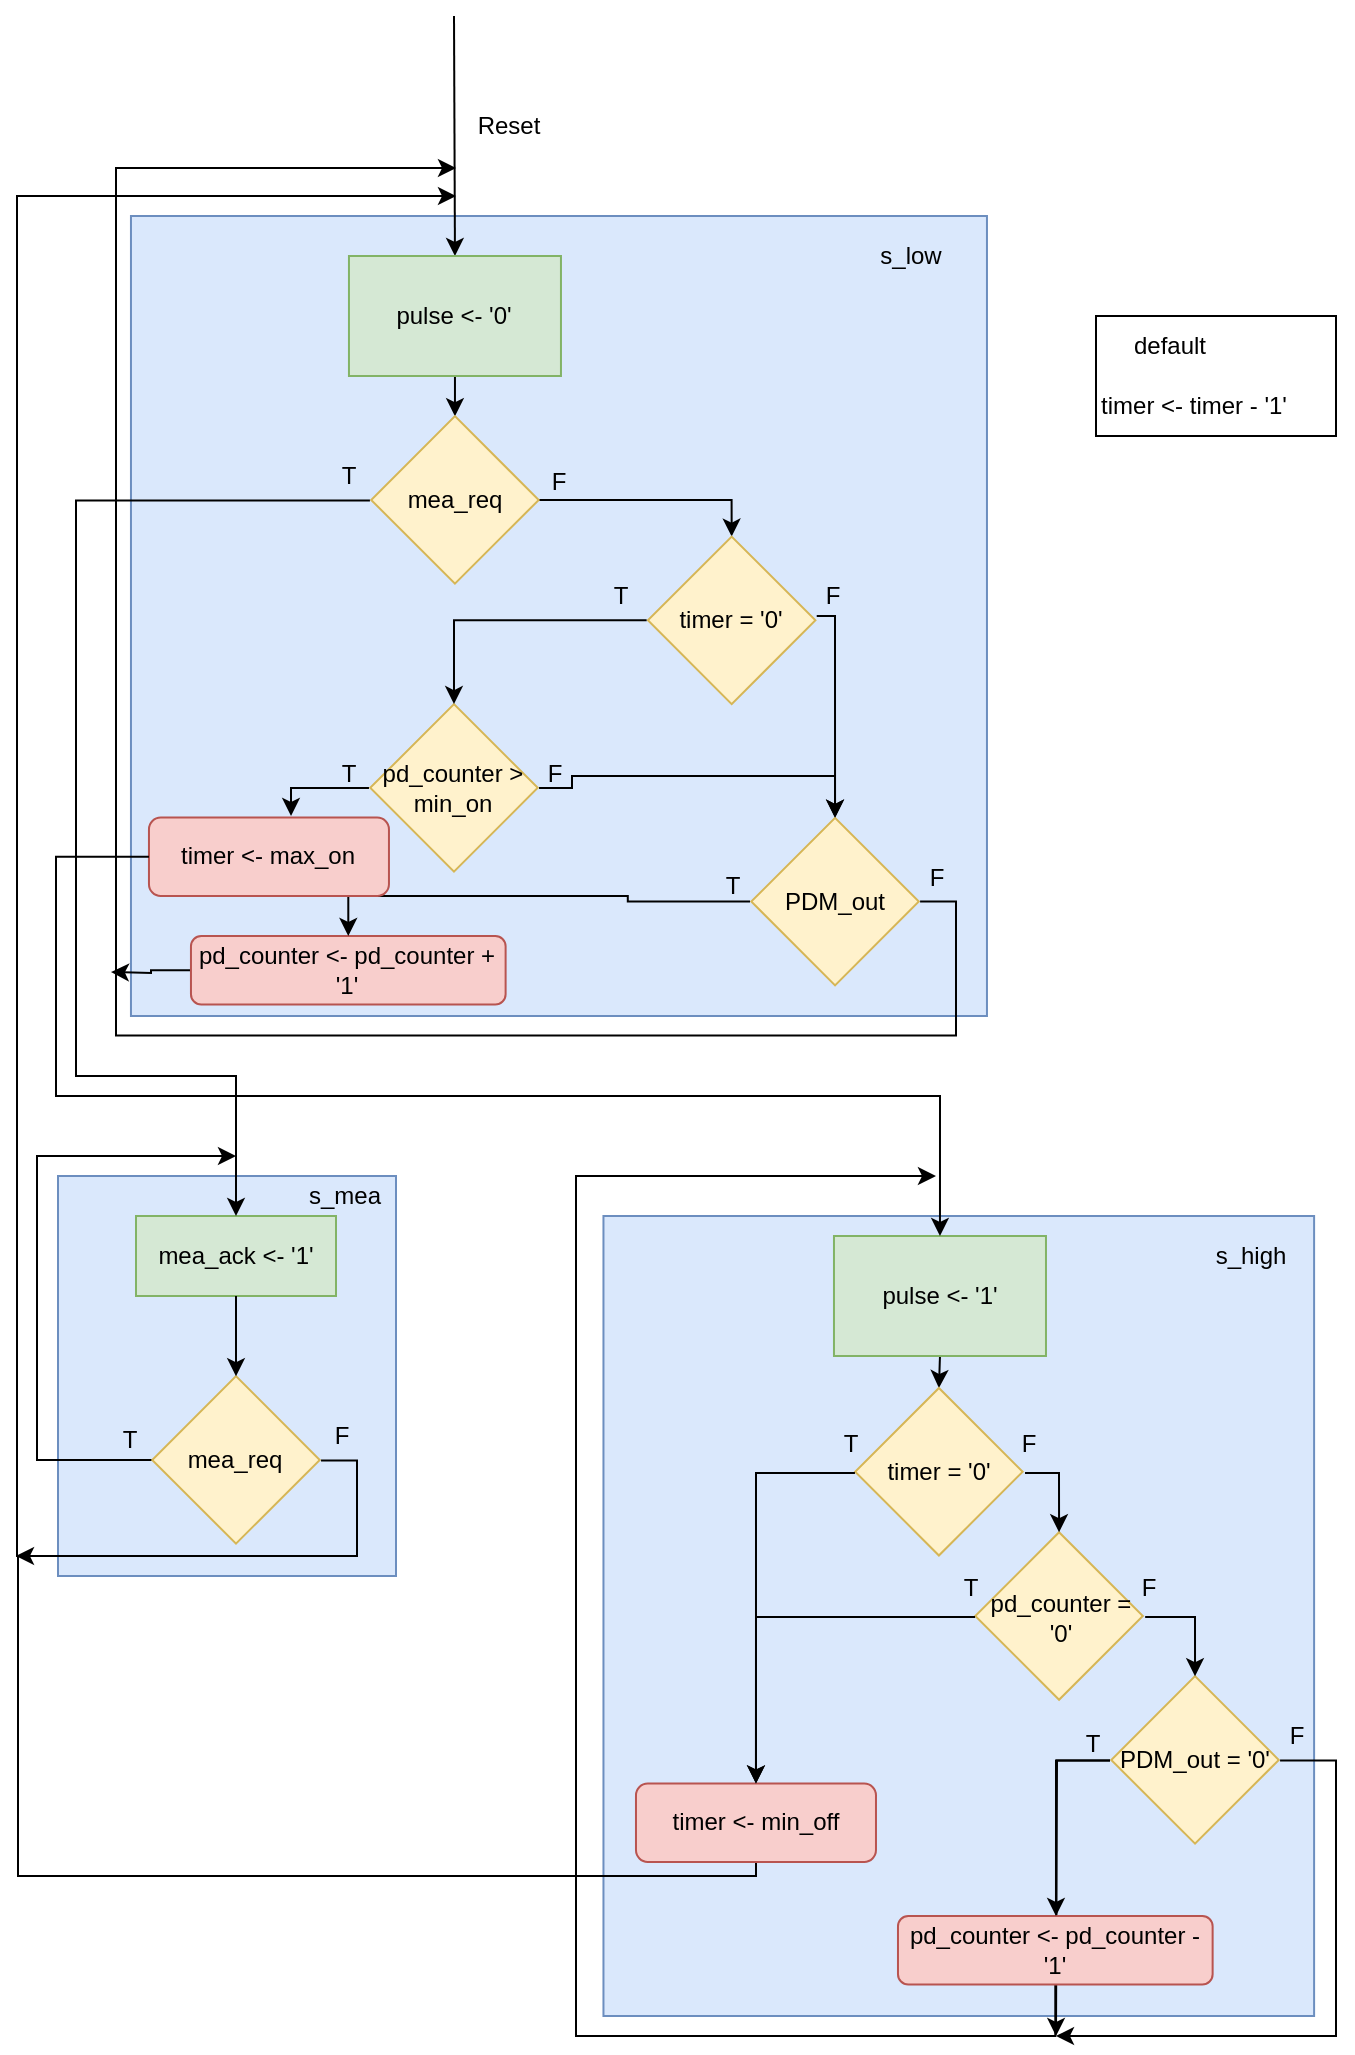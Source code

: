 <mxfile version="24.0.4" type="github">
  <diagram name="Page-1" id="hOQKtH4IWWjvnmXXgJGV">
    <mxGraphModel dx="1434" dy="1027" grid="1" gridSize="10" guides="1" tooltips="1" connect="1" arrows="1" fold="1" page="1" pageScale="1" pageWidth="850" pageHeight="1100" math="0" shadow="0">
      <root>
        <mxCell id="0" />
        <mxCell id="1" parent="0" />
        <mxCell id="d8hcWyDVBbq2IkfKw_T5-8" value="" style="rounded=0;whiteSpace=wrap;html=1;" parent="1" vertex="1">
          <mxGeometry x="580" y="610" width="120" height="60" as="geometry" />
        </mxCell>
        <mxCell id="7EblaMGkWfNoBb0x5ROF-58" value="" style="rounded=0;whiteSpace=wrap;html=1;fillColor=#dae8fc;strokeColor=#6c8ebf;" parent="1" vertex="1">
          <mxGeometry x="61" y="1040" width="169" height="200" as="geometry" />
        </mxCell>
        <mxCell id="7EblaMGkWfNoBb0x5ROF-3" value="" style="rounded=0;whiteSpace=wrap;html=1;fillColor=#dae8fc;strokeColor=#6c8ebf;" parent="1" vertex="1">
          <mxGeometry x="97.48" y="560" width="428" height="400" as="geometry" />
        </mxCell>
        <mxCell id="8vx6SqyI67sq7ZQJnIV3-156" value="" style="endArrow=classic;html=1;rounded=1;entryX=0.5;entryY=0;entryDx=0;entryDy=0;" parent="1" target="8vx6SqyI67sq7ZQJnIV3-157" edge="1">
          <mxGeometry width="50" height="50" relative="1" as="geometry">
            <mxPoint x="259" y="460" as="sourcePoint" />
            <mxPoint x="370" y="560" as="targetPoint" />
          </mxGeometry>
        </mxCell>
        <mxCell id="7EblaMGkWfNoBb0x5ROF-8" style="edgeStyle=orthogonalEdgeStyle;rounded=0;orthogonalLoop=1;jettySize=auto;html=1;exitX=0.5;exitY=1;exitDx=0;exitDy=0;entryX=1;entryY=0;entryDx=0;entryDy=0;" parent="1" source="8vx6SqyI67sq7ZQJnIV3-157" target="7EblaMGkWfNoBb0x5ROF-6" edge="1">
          <mxGeometry relative="1" as="geometry" />
        </mxCell>
        <mxCell id="8vx6SqyI67sq7ZQJnIV3-157" value="&lt;div&gt;pulse &amp;lt;- &#39;0&#39;&lt;br&gt;&lt;/div&gt;" style="rounded=0;whiteSpace=wrap;html=1;fillColor=#d5e8d4;strokeColor=#82b366;" parent="1" vertex="1">
          <mxGeometry x="206.48" y="580" width="106" height="60" as="geometry" />
        </mxCell>
        <mxCell id="8vx6SqyI67sq7ZQJnIV3-158" value="Reset" style="text;html=1;align=center;verticalAlign=middle;whiteSpace=wrap;rounded=0;" parent="1" vertex="1">
          <mxGeometry x="270.52" y="510" width="31" height="10" as="geometry" />
        </mxCell>
        <mxCell id="7EblaMGkWfNoBb0x5ROF-2" value="timer &amp;lt;- timer - &#39;1&#39;" style="text;html=1;align=center;verticalAlign=middle;whiteSpace=wrap;rounded=0;" parent="1" vertex="1">
          <mxGeometry x="569.05" y="640" width="120" height="30" as="geometry" />
        </mxCell>
        <mxCell id="7EblaMGkWfNoBb0x5ROF-31" style="edgeStyle=orthogonalEdgeStyle;rounded=0;orthogonalLoop=1;jettySize=auto;html=1;entryX=1;entryY=0;entryDx=0;entryDy=0;" parent="1" source="7EblaMGkWfNoBb0x5ROF-13" target="7EblaMGkWfNoBb0x5ROF-20" edge="1">
          <mxGeometry relative="1" as="geometry">
            <Array as="points">
              <mxPoint x="450" y="760" />
            </Array>
            <mxPoint x="456" y="821.43" as="targetPoint" />
          </mxGeometry>
        </mxCell>
        <mxCell id="7EblaMGkWfNoBb0x5ROF-16" value="" style="group" parent="1" vertex="1" connectable="0">
          <mxGeometry x="216.48" y="804.05" width="85.039" height="83.752" as="geometry" />
        </mxCell>
        <mxCell id="7EblaMGkWfNoBb0x5ROF-14" value="" style="whiteSpace=wrap;html=1;aspect=fixed;rounded=0;rotation=-45;fillColor=#fff2cc;strokeColor=#d6b656;" parent="7EblaMGkWfNoBb0x5ROF-16" vertex="1">
          <mxGeometry x="12.905" y="12.265" width="59.221" height="59.221" as="geometry" />
        </mxCell>
        <mxCell id="7EblaMGkWfNoBb0x5ROF-15" value="pd_counter &amp;gt; min_on" style="text;html=1;align=center;verticalAlign=middle;whiteSpace=wrap;rounded=0;" parent="7EblaMGkWfNoBb0x5ROF-16" vertex="1">
          <mxGeometry y="29.02" width="85.039" height="25.714" as="geometry" />
        </mxCell>
        <mxCell id="7EblaMGkWfNoBb0x5ROF-18" value="" style="group" parent="1" vertex="1" connectable="0">
          <mxGeometry x="390" y="860.81" width="119.055" height="84.416" as="geometry" />
        </mxCell>
        <mxCell id="7EblaMGkWfNoBb0x5ROF-19" value="" style="group" parent="7EblaMGkWfNoBb0x5ROF-18" vertex="1" connectable="0">
          <mxGeometry x="17.008" width="85.039" height="84.416" as="geometry" />
        </mxCell>
        <mxCell id="7EblaMGkWfNoBb0x5ROF-20" value="" style="whiteSpace=wrap;html=1;aspect=fixed;rounded=0;rotation=-45;fillColor=#fff2cc;strokeColor=#d6b656;" parent="7EblaMGkWfNoBb0x5ROF-19" vertex="1">
          <mxGeometry x="12.909" y="12.362" width="59.221" height="59.221" as="geometry" />
        </mxCell>
        <mxCell id="7EblaMGkWfNoBb0x5ROF-27" style="edgeStyle=orthogonalEdgeStyle;rounded=0;orthogonalLoop=1;jettySize=auto;html=1;" parent="7EblaMGkWfNoBb0x5ROF-19" source="7EblaMGkWfNoBb0x5ROF-21" edge="1">
          <mxGeometry relative="1" as="geometry">
            <mxPoint x="-147.008" y="-324.81" as="targetPoint" />
            <Array as="points">
              <mxPoint x="103" y="42" />
              <mxPoint x="103" y="109" />
              <mxPoint x="-317" y="109" />
              <mxPoint x="-317" y="-325" />
            </Array>
          </mxGeometry>
        </mxCell>
        <mxCell id="7EblaMGkWfNoBb0x5ROF-21" value="PDM_out" style="text;html=1;align=center;verticalAlign=middle;whiteSpace=wrap;rounded=0;" parent="7EblaMGkWfNoBb0x5ROF-19" vertex="1">
          <mxGeometry y="29.111" width="85.039" height="25.714" as="geometry" />
        </mxCell>
        <mxCell id="7EblaMGkWfNoBb0x5ROF-22" value="T" style="text;html=1;align=center;verticalAlign=middle;whiteSpace=wrap;rounded=0;" parent="7EblaMGkWfNoBb0x5ROF-18" vertex="1">
          <mxGeometry y="25.714" width="17.008" height="17.143" as="geometry" />
        </mxCell>
        <mxCell id="7EblaMGkWfNoBb0x5ROF-23" value="F" style="text;html=1;align=center;verticalAlign=middle;whiteSpace=wrap;rounded=0;" parent="7EblaMGkWfNoBb0x5ROF-18" vertex="1">
          <mxGeometry x="102.047" y="25.714" width="17.008" height="8.571" as="geometry" />
        </mxCell>
        <mxCell id="7EblaMGkWfNoBb0x5ROF-29" style="edgeStyle=orthogonalEdgeStyle;rounded=0;orthogonalLoop=1;jettySize=auto;html=1;" parent="1" source="7EblaMGkWfNoBb0x5ROF-25" edge="1">
          <mxGeometry relative="1" as="geometry">
            <mxPoint x="87.48" y="938" as="targetPoint" />
          </mxGeometry>
        </mxCell>
        <mxCell id="7EblaMGkWfNoBb0x5ROF-25" value="pd_counter &amp;lt;- pd_counter + &#39;1&#39;" style="rounded=1;whiteSpace=wrap;html=1;fillColor=#f8cecc;strokeColor=#b85450;" parent="1" vertex="1">
          <mxGeometry x="127.48" y="920" width="157.323" height="34.286" as="geometry" />
        </mxCell>
        <mxCell id="7EblaMGkWfNoBb0x5ROF-26" style="edgeStyle=orthogonalEdgeStyle;rounded=0;orthogonalLoop=1;jettySize=auto;html=1;" parent="1" source="7EblaMGkWfNoBb0x5ROF-21" target="7EblaMGkWfNoBb0x5ROF-25" edge="1">
          <mxGeometry relative="1" as="geometry" />
        </mxCell>
        <mxCell id="7EblaMGkWfNoBb0x5ROF-24" style="edgeStyle=orthogonalEdgeStyle;rounded=0;orthogonalLoop=1;jettySize=auto;html=1;entryX=1;entryY=0;entryDx=0;entryDy=0;" parent="1" source="7EblaMGkWfNoBb0x5ROF-15" target="7EblaMGkWfNoBb0x5ROF-20" edge="1">
          <mxGeometry relative="1" as="geometry">
            <mxPoint x="367.48" y="860" as="targetPoint" />
            <Array as="points">
              <mxPoint x="318" y="846" />
              <mxPoint x="318" y="840" />
            </Array>
          </mxGeometry>
        </mxCell>
        <mxCell id="7EblaMGkWfNoBb0x5ROF-38" value="T" style="text;html=1;align=center;verticalAlign=middle;whiteSpace=wrap;rounded=0;" parent="1" vertex="1">
          <mxGeometry x="197.64" y="830" width="17.008" height="17.143" as="geometry" />
        </mxCell>
        <mxCell id="7EblaMGkWfNoBb0x5ROF-41" value="F" style="text;html=1;align=center;verticalAlign=middle;whiteSpace=wrap;rounded=0;" parent="1" vertex="1">
          <mxGeometry x="300.55" y="834.29" width="17.008" height="8.571" as="geometry" />
        </mxCell>
        <mxCell id="7EblaMGkWfNoBb0x5ROF-59" value="" style="group" parent="1" vertex="1" connectable="0">
          <mxGeometry x="87.48" y="1060" width="202.52" height="164.416" as="geometry" />
        </mxCell>
        <mxCell id="7EblaMGkWfNoBb0x5ROF-47" value="mea_ack &amp;lt;- &#39;1&#39;" style="rounded=0;whiteSpace=wrap;html=1;fillColor=#d5e8d4;strokeColor=#82b366;" parent="7EblaMGkWfNoBb0x5ROF-59" vertex="1">
          <mxGeometry x="12.52" width="100" height="40" as="geometry" />
        </mxCell>
        <mxCell id="7EblaMGkWfNoBb0x5ROF-48" value="" style="group" parent="7EblaMGkWfNoBb0x5ROF-59" vertex="1" connectable="0">
          <mxGeometry x="20" y="80" width="85.039" height="84.416" as="geometry" />
        </mxCell>
        <mxCell id="7EblaMGkWfNoBb0x5ROF-49" style="edgeStyle=orthogonalEdgeStyle;rounded=0;orthogonalLoop=1;jettySize=auto;html=1;curved=0;endArrow=none;endFill=0;" parent="7EblaMGkWfNoBb0x5ROF-48" source="7EblaMGkWfNoBb0x5ROF-50" edge="1">
          <mxGeometry relative="1" as="geometry">
            <mxPoint x="2.52" y="-110" as="targetPoint" />
            <Array as="points">
              <mxPoint x="-57" y="42" />
              <mxPoint x="-57" y="-110" />
              <mxPoint x="-7" y="-110" />
            </Array>
          </mxGeometry>
        </mxCell>
        <mxCell id="7EblaMGkWfNoBb0x5ROF-50" value="" style="whiteSpace=wrap;html=1;aspect=fixed;rounded=0;rotation=-45;fillColor=#fff2cc;strokeColor=#d6b656;" parent="7EblaMGkWfNoBb0x5ROF-48" vertex="1">
          <mxGeometry x="12.909" y="12.362" width="59.221" height="59.221" as="geometry" />
        </mxCell>
        <mxCell id="7EblaMGkWfNoBb0x5ROF-51" value="mea_req " style="text;html=1;align=center;verticalAlign=middle;whiteSpace=wrap;rounded=0;" parent="7EblaMGkWfNoBb0x5ROF-48" vertex="1">
          <mxGeometry y="29.351" width="85.039" height="25.714" as="geometry" />
        </mxCell>
        <mxCell id="7EblaMGkWfNoBb0x5ROF-52" style="edgeStyle=orthogonalEdgeStyle;rounded=0;orthogonalLoop=1;jettySize=auto;html=1;exitX=0.5;exitY=1;exitDx=0;exitDy=0;curved=0;" parent="7EblaMGkWfNoBb0x5ROF-59" source="7EblaMGkWfNoBb0x5ROF-47" target="7EblaMGkWfNoBb0x5ROF-50" edge="1">
          <mxGeometry relative="1" as="geometry" />
        </mxCell>
        <mxCell id="7EblaMGkWfNoBb0x5ROF-54" style="edgeStyle=orthogonalEdgeStyle;rounded=0;orthogonalLoop=1;jettySize=auto;html=1;curved=0;" parent="7EblaMGkWfNoBb0x5ROF-59" source="7EblaMGkWfNoBb0x5ROF-51" edge="1">
          <mxGeometry relative="1" as="geometry">
            <mxPoint x="172.52" y="-510" as="targetPoint" />
            <Array as="points">
              <mxPoint x="123" y="122" />
              <mxPoint x="123" y="170" />
              <mxPoint x="-47" y="170" />
              <mxPoint x="-47" y="-510" />
            </Array>
          </mxGeometry>
        </mxCell>
        <mxCell id="7EblaMGkWfNoBb0x5ROF-55" value="T" style="text;html=1;align=center;verticalAlign=middle;whiteSpace=wrap;rounded=0;" parent="7EblaMGkWfNoBb0x5ROF-59" vertex="1">
          <mxGeometry y="102.21" width="20" height="20" as="geometry" />
        </mxCell>
        <mxCell id="7EblaMGkWfNoBb0x5ROF-56" value="F" style="text;html=1;align=center;verticalAlign=middle;whiteSpace=wrap;rounded=0;" parent="7EblaMGkWfNoBb0x5ROF-59" vertex="1">
          <mxGeometry x="105.04" y="100" width="20" height="20" as="geometry" />
        </mxCell>
        <mxCell id="7EblaMGkWfNoBb0x5ROF-60" value="s_low" style="text;html=1;align=center;verticalAlign=middle;whiteSpace=wrap;rounded=0;" parent="1" vertex="1">
          <mxGeometry x="477.48" y="570" width="21" height="20" as="geometry" />
        </mxCell>
        <mxCell id="7EblaMGkWfNoBb0x5ROF-62" value="&lt;div&gt;timer &amp;lt;- max_on&lt;/div&gt;" style="rounded=1;whiteSpace=wrap;html=1;fillColor=#f8cecc;strokeColor=#b85450;perimeterSpacing=0;glass=0;" parent="1" vertex="1">
          <mxGeometry x="106.48" y="860.81" width="120" height="39.19" as="geometry" />
        </mxCell>
        <mxCell id="7EblaMGkWfNoBb0x5ROF-63" style="edgeStyle=orthogonalEdgeStyle;rounded=0;orthogonalLoop=1;jettySize=auto;html=1;entryX=0.187;entryY=0.75;entryDx=0;entryDy=0;entryPerimeter=0;" parent="1" source="7EblaMGkWfNoBb0x5ROF-15" target="7EblaMGkWfNoBb0x5ROF-3" edge="1">
          <mxGeometry relative="1" as="geometry">
            <Array as="points">
              <mxPoint x="177.48" y="846" />
            </Array>
          </mxGeometry>
        </mxCell>
        <mxCell id="7EblaMGkWfNoBb0x5ROF-64" value="" style="rounded=0;whiteSpace=wrap;html=1;fillColor=#dae8fc;strokeColor=#6c8ebf;" parent="1" vertex="1">
          <mxGeometry x="333.73" y="1060" width="355.32" height="400" as="geometry" />
        </mxCell>
        <mxCell id="7EblaMGkWfNoBb0x5ROF-65" style="edgeStyle=orthogonalEdgeStyle;rounded=0;orthogonalLoop=1;jettySize=auto;html=1;exitX=0.5;exitY=1;exitDx=0;exitDy=0;entryX=1;entryY=0;entryDx=0;entryDy=0;" parent="1" source="7EblaMGkWfNoBb0x5ROF-66" target="7EblaMGkWfNoBb0x5ROF-73" edge="1">
          <mxGeometry relative="1" as="geometry">
            <mxPoint x="501.99" y="1180.097" as="targetPoint" />
          </mxGeometry>
        </mxCell>
        <mxCell id="7EblaMGkWfNoBb0x5ROF-66" value="pulse &amp;lt;- &#39;1&#39;" style="rounded=0;whiteSpace=wrap;html=1;fillColor=#d5e8d4;strokeColor=#82b366;" parent="1" vertex="1">
          <mxGeometry x="448.99" y="1070" width="106" height="60" as="geometry" />
        </mxCell>
        <mxCell id="7EblaMGkWfNoBb0x5ROF-80" value="" style="group" parent="1" vertex="1" connectable="0">
          <mxGeometry x="569.99" y="1290.0" width="119.055" height="84.416" as="geometry" />
        </mxCell>
        <mxCell id="7EblaMGkWfNoBb0x5ROF-81" value="" style="group" parent="7EblaMGkWfNoBb0x5ROF-80" vertex="1" connectable="0">
          <mxGeometry x="17.008" width="85.039" height="84.416" as="geometry" />
        </mxCell>
        <mxCell id="7EblaMGkWfNoBb0x5ROF-82" value="" style="whiteSpace=wrap;html=1;aspect=fixed;rounded=0;rotation=-45;fillColor=#fff2cc;strokeColor=#d6b656;" parent="7EblaMGkWfNoBb0x5ROF-81" vertex="1">
          <mxGeometry x="12.909" y="12.362" width="59.221" height="59.221" as="geometry" />
        </mxCell>
        <mxCell id="d8hcWyDVBbq2IkfKw_T5-2" style="edgeStyle=orthogonalEdgeStyle;rounded=0;orthogonalLoop=1;jettySize=auto;html=1;" parent="7EblaMGkWfNoBb0x5ROF-81" source="7EblaMGkWfNoBb0x5ROF-84" edge="1">
          <mxGeometry relative="1" as="geometry">
            <mxPoint x="-26.998" y="180.0" as="targetPoint" />
          </mxGeometry>
        </mxCell>
        <mxCell id="d8hcWyDVBbq2IkfKw_T5-4" style="edgeStyle=orthogonalEdgeStyle;rounded=0;orthogonalLoop=1;jettySize=auto;html=1;" parent="7EblaMGkWfNoBb0x5ROF-81" source="7EblaMGkWfNoBb0x5ROF-84" edge="1">
          <mxGeometry relative="1" as="geometry">
            <mxPoint x="-26.998" y="180.0" as="targetPoint" />
            <Array as="points">
              <mxPoint x="113" y="42" />
              <mxPoint x="113" y="180" />
            </Array>
          </mxGeometry>
        </mxCell>
        <mxCell id="7EblaMGkWfNoBb0x5ROF-84" value="PDM_out = &#39;0&#39;" style="text;html=1;align=center;verticalAlign=middle;whiteSpace=wrap;rounded=0;" parent="7EblaMGkWfNoBb0x5ROF-81" vertex="1">
          <mxGeometry y="29.351" width="85.039" height="25.714" as="geometry" />
        </mxCell>
        <mxCell id="7EblaMGkWfNoBb0x5ROF-85" value="T" style="text;html=1;align=center;verticalAlign=middle;whiteSpace=wrap;rounded=0;" parent="7EblaMGkWfNoBb0x5ROF-80" vertex="1">
          <mxGeometry y="25.714" width="17.008" height="17.143" as="geometry" />
        </mxCell>
        <mxCell id="7EblaMGkWfNoBb0x5ROF-86" value="F" style="text;html=1;align=center;verticalAlign=middle;whiteSpace=wrap;rounded=0;" parent="7EblaMGkWfNoBb0x5ROF-80" vertex="1">
          <mxGeometry x="102.047" y="25.714" width="17.008" height="8.571" as="geometry" />
        </mxCell>
        <mxCell id="7EblaMGkWfNoBb0x5ROF-87" style="edgeStyle=orthogonalEdgeStyle;rounded=0;orthogonalLoop=1;jettySize=auto;html=1;" parent="1" source="7EblaMGkWfNoBb0x5ROF-88" edge="1">
          <mxGeometry relative="1" as="geometry">
            <mxPoint x="499.99" y="1040" as="targetPoint" />
            <Array as="points">
              <mxPoint x="559.99" y="1470" />
              <mxPoint x="319.99" y="1470" />
              <mxPoint x="319.99" y="1040" />
            </Array>
          </mxGeometry>
        </mxCell>
        <mxCell id="7EblaMGkWfNoBb0x5ROF-88" value="pd_counter &amp;lt;- pd_counter - &#39;1&#39;" style="rounded=1;whiteSpace=wrap;html=1;fillColor=#f8cecc;strokeColor=#b85450;" parent="1" vertex="1">
          <mxGeometry x="480.99" y="1410" width="157.323" height="34.286" as="geometry" />
        </mxCell>
        <mxCell id="7EblaMGkWfNoBb0x5ROF-89" style="edgeStyle=orthogonalEdgeStyle;rounded=0;orthogonalLoop=1;jettySize=auto;html=1;" parent="1" source="7EblaMGkWfNoBb0x5ROF-84" edge="1">
          <mxGeometry relative="1" as="geometry">
            <mxPoint x="559.99" y="1410" as="targetPoint" />
            <Array as="points">
              <mxPoint x="559.99" y="1332" />
            </Array>
          </mxGeometry>
        </mxCell>
        <mxCell id="7EblaMGkWfNoBb0x5ROF-109" value="" style="group" parent="1" vertex="1" connectable="0">
          <mxGeometry x="448.99" y="1146" width="105.998" height="83.752" as="geometry" />
        </mxCell>
        <mxCell id="7EblaMGkWfNoBb0x5ROF-94" value="T" style="text;html=1;align=center;verticalAlign=middle;whiteSpace=wrap;rounded=0;" parent="7EblaMGkWfNoBb0x5ROF-109" vertex="1">
          <mxGeometry y="19.71" width="17.008" height="17.143" as="geometry" />
        </mxCell>
        <mxCell id="7EblaMGkWfNoBb0x5ROF-96" value="F" style="text;html=1;align=center;verticalAlign=middle;whiteSpace=wrap;rounded=0;" parent="7EblaMGkWfNoBb0x5ROF-109" vertex="1">
          <mxGeometry x="88.99" y="24" width="17.008" height="8.571" as="geometry" />
        </mxCell>
        <mxCell id="7EblaMGkWfNoBb0x5ROF-107" value="" style="group" parent="7EblaMGkWfNoBb0x5ROF-109" vertex="1" connectable="0">
          <mxGeometry x="10.48" width="85.039" height="83.752" as="geometry" />
        </mxCell>
        <mxCell id="7EblaMGkWfNoBb0x5ROF-73" value="" style="whiteSpace=wrap;html=1;aspect=fixed;rounded=0;rotation=-45;fillColor=#fff2cc;strokeColor=#d6b656;" parent="7EblaMGkWfNoBb0x5ROF-107" vertex="1">
          <mxGeometry x="12.385" y="12.265" width="59.221" height="59.221" as="geometry" />
        </mxCell>
        <mxCell id="7EblaMGkWfNoBb0x5ROF-75" value="timer = &#39;0&#39;" style="text;html=1;align=center;verticalAlign=middle;whiteSpace=wrap;rounded=0;" parent="7EblaMGkWfNoBb0x5ROF-107" vertex="1">
          <mxGeometry y="29.56" width="85.039" height="25.714" as="geometry" />
        </mxCell>
        <mxCell id="7EblaMGkWfNoBb0x5ROF-111" value="" style="group" parent="1" vertex="1" connectable="0">
          <mxGeometry x="509.06" y="1218.12" width="105.998" height="83.752" as="geometry" />
        </mxCell>
        <mxCell id="7EblaMGkWfNoBb0x5ROF-112" value="T" style="text;html=1;align=center;verticalAlign=middle;whiteSpace=wrap;rounded=0;" parent="7EblaMGkWfNoBb0x5ROF-111" vertex="1">
          <mxGeometry y="19.71" width="17.008" height="17.143" as="geometry" />
        </mxCell>
        <mxCell id="7EblaMGkWfNoBb0x5ROF-113" value="F" style="text;html=1;align=center;verticalAlign=middle;whiteSpace=wrap;rounded=0;" parent="7EblaMGkWfNoBb0x5ROF-111" vertex="1">
          <mxGeometry x="88.99" y="24" width="17.008" height="8.571" as="geometry" />
        </mxCell>
        <mxCell id="7EblaMGkWfNoBb0x5ROF-114" value="" style="group" parent="7EblaMGkWfNoBb0x5ROF-111" vertex="1" connectable="0">
          <mxGeometry x="10.48" width="85.039" height="83.752" as="geometry" />
        </mxCell>
        <mxCell id="7EblaMGkWfNoBb0x5ROF-115" value="" style="whiteSpace=wrap;html=1;aspect=fixed;rounded=0;rotation=-45;fillColor=#fff2cc;strokeColor=#d6b656;" parent="7EblaMGkWfNoBb0x5ROF-114" vertex="1">
          <mxGeometry x="12.385" y="12.265" width="59.221" height="59.221" as="geometry" />
        </mxCell>
        <mxCell id="7EblaMGkWfNoBb0x5ROF-116" value="pd_counter = &#39;0&#39;" style="text;html=1;align=center;verticalAlign=middle;whiteSpace=wrap;rounded=0;" parent="7EblaMGkWfNoBb0x5ROF-114" vertex="1">
          <mxGeometry y="29.56" width="85.039" height="25.714" as="geometry" />
        </mxCell>
        <mxCell id="d8hcWyDVBbq2IkfKw_T5-5" style="edgeStyle=orthogonalEdgeStyle;rounded=0;orthogonalLoop=1;jettySize=auto;html=1;" parent="1" source="7EblaMGkWfNoBb0x5ROF-119" edge="1">
          <mxGeometry relative="1" as="geometry">
            <mxPoint x="40" y="1230" as="targetPoint" />
            <Array as="points">
              <mxPoint x="410" y="1390" />
              <mxPoint x="41" y="1390" />
            </Array>
          </mxGeometry>
        </mxCell>
        <mxCell id="7EblaMGkWfNoBb0x5ROF-119" value="&lt;div&gt;timer &amp;lt;- min_off&lt;/div&gt;" style="rounded=1;whiteSpace=wrap;html=1;fillColor=#f8cecc;strokeColor=#b85450;perimeterSpacing=0;glass=0;" parent="1" vertex="1">
          <mxGeometry x="349.99" y="1343.75" width="120" height="39.19" as="geometry" />
        </mxCell>
        <mxCell id="7EblaMGkWfNoBb0x5ROF-124" style="edgeStyle=orthogonalEdgeStyle;rounded=0;orthogonalLoop=1;jettySize=auto;html=1;entryX=0.5;entryY=0;entryDx=0;entryDy=0;" parent="1" source="7EblaMGkWfNoBb0x5ROF-75" target="7EblaMGkWfNoBb0x5ROF-119" edge="1">
          <mxGeometry relative="1" as="geometry">
            <Array as="points">
              <mxPoint x="409.99" y="1189" />
            </Array>
          </mxGeometry>
        </mxCell>
        <mxCell id="7EblaMGkWfNoBb0x5ROF-42" style="edgeStyle=orthogonalEdgeStyle;rounded=0;orthogonalLoop=1;jettySize=auto;html=1;exitX=0;exitY=0.5;exitDx=0;exitDy=0;entryX=0.5;entryY=0;entryDx=0;entryDy=0;" parent="1" source="7EblaMGkWfNoBb0x5ROF-62" target="7EblaMGkWfNoBb0x5ROF-66" edge="1">
          <mxGeometry relative="1" as="geometry">
            <mxPoint x="550" y="1050" as="targetPoint" />
            <mxPoint x="230" y="850" as="sourcePoint" />
            <Array as="points">
              <mxPoint x="60" y="880" />
              <mxPoint x="60" y="1000" />
              <mxPoint x="502" y="1000" />
            </Array>
          </mxGeometry>
        </mxCell>
        <mxCell id="7EblaMGkWfNoBb0x5ROF-43" style="edgeStyle=orthogonalEdgeStyle;rounded=0;orthogonalLoop=1;jettySize=auto;html=1;entryX=0.5;entryY=0;entryDx=0;entryDy=0;" parent="1" source="7EblaMGkWfNoBb0x5ROF-7" target="7EblaMGkWfNoBb0x5ROF-47" edge="1">
          <mxGeometry relative="1" as="geometry">
            <mxPoint x="37.48" y="1060" as="targetPoint" />
            <Array as="points">
              <mxPoint x="70" y="702" />
              <mxPoint x="70" y="990" />
              <mxPoint x="150" y="990" />
            </Array>
          </mxGeometry>
        </mxCell>
        <mxCell id="7EblaMGkWfNoBb0x5ROF-127" style="edgeStyle=orthogonalEdgeStyle;rounded=0;orthogonalLoop=1;jettySize=auto;html=1;entryX=1;entryY=0;entryDx=0;entryDy=0;" parent="1" source="7EblaMGkWfNoBb0x5ROF-6" target="7EblaMGkWfNoBb0x5ROF-12" edge="1">
          <mxGeometry relative="1" as="geometry">
            <Array as="points">
              <mxPoint x="398" y="702" />
            </Array>
          </mxGeometry>
        </mxCell>
        <mxCell id="7EblaMGkWfNoBb0x5ROF-128" value="" style="group" parent="1" vertex="1" connectable="0">
          <mxGeometry x="197.64" y="660" width="122.35" height="84.416" as="geometry" />
        </mxCell>
        <mxCell id="7EblaMGkWfNoBb0x5ROF-4" value="" style="group" parent="7EblaMGkWfNoBb0x5ROF-128" vertex="1" connectable="0">
          <mxGeometry x="19.32" width="85.039" height="84.416" as="geometry" />
        </mxCell>
        <mxCell id="7EblaMGkWfNoBb0x5ROF-6" value="" style="whiteSpace=wrap;html=1;aspect=fixed;rounded=0;rotation=-45;fillColor=#fff2cc;strokeColor=#d6b656;" parent="7EblaMGkWfNoBb0x5ROF-4" vertex="1">
          <mxGeometry x="12.909" y="12.362" width="59.221" height="59.221" as="geometry" />
        </mxCell>
        <mxCell id="7EblaMGkWfNoBb0x5ROF-7" value="&lt;div&gt;mea_req&lt;/div&gt;" style="text;html=1;align=center;verticalAlign=middle;whiteSpace=wrap;rounded=0;" parent="7EblaMGkWfNoBb0x5ROF-4" vertex="1">
          <mxGeometry y="29.351" width="85.039" height="25.714" as="geometry" />
        </mxCell>
        <mxCell id="7EblaMGkWfNoBb0x5ROF-37" value="T" style="text;html=1;align=center;verticalAlign=middle;whiteSpace=wrap;rounded=0;" parent="7EblaMGkWfNoBb0x5ROF-128" vertex="1">
          <mxGeometry y="21" width="17.008" height="17.143" as="geometry" />
        </mxCell>
        <mxCell id="7EblaMGkWfNoBb0x5ROF-125" value="F" style="text;html=1;align=center;verticalAlign=middle;whiteSpace=wrap;rounded=0;" parent="7EblaMGkWfNoBb0x5ROF-128" vertex="1">
          <mxGeometry x="105.34" y="28.14" width="17.01" height="10" as="geometry" />
        </mxCell>
        <mxCell id="7EblaMGkWfNoBb0x5ROF-129" value="" style="group" parent="1" vertex="1" connectable="0">
          <mxGeometry x="333.73" y="720.3" width="123.638" height="83.752" as="geometry" />
        </mxCell>
        <mxCell id="7EblaMGkWfNoBb0x5ROF-12" value="" style="whiteSpace=wrap;html=1;aspect=fixed;rounded=0;rotation=-45;fillColor=#fff2cc;strokeColor=#d6b656;" parent="7EblaMGkWfNoBb0x5ROF-129" vertex="1">
          <mxGeometry x="34.495" y="12.265" width="59.221" height="59.221" as="geometry" />
        </mxCell>
        <mxCell id="7EblaMGkWfNoBb0x5ROF-13" value="timer = &#39;0&#39;" style="text;html=1;align=center;verticalAlign=middle;whiteSpace=wrap;rounded=0;movable=1;resizable=1;rotatable=1;deletable=1;editable=1;locked=0;connectable=1;" parent="7EblaMGkWfNoBb0x5ROF-129" vertex="1">
          <mxGeometry x="21.59" y="29.02" width="85.039" height="25.714" as="geometry" />
        </mxCell>
        <mxCell id="7EblaMGkWfNoBb0x5ROF-34" value="T" style="text;html=1;align=center;verticalAlign=middle;whiteSpace=wrap;rounded=0;" parent="7EblaMGkWfNoBb0x5ROF-129" vertex="1">
          <mxGeometry y="20.68" width="17.008" height="17.143" as="geometry" />
        </mxCell>
        <mxCell id="7EblaMGkWfNoBb0x5ROF-40" value="F" style="text;html=1;align=center;verticalAlign=middle;whiteSpace=wrap;rounded=0;" parent="7EblaMGkWfNoBb0x5ROF-129" vertex="1">
          <mxGeometry x="106.63" y="25.1" width="17.008" height="8.571" as="geometry" />
        </mxCell>
        <mxCell id="7EblaMGkWfNoBb0x5ROF-130" style="edgeStyle=orthogonalEdgeStyle;rounded=0;orthogonalLoop=1;jettySize=auto;html=1;entryX=1;entryY=0;entryDx=0;entryDy=0;" parent="1" source="7EblaMGkWfNoBb0x5ROF-13" target="7EblaMGkWfNoBb0x5ROF-14" edge="1">
          <mxGeometry relative="1" as="geometry" />
        </mxCell>
        <mxCell id="d8hcWyDVBbq2IkfKw_T5-9" style="edgeStyle=orthogonalEdgeStyle;rounded=0;orthogonalLoop=1;jettySize=auto;html=1;entryX=1;entryY=0;entryDx=0;entryDy=0;" parent="1" source="7EblaMGkWfNoBb0x5ROF-75" target="7EblaMGkWfNoBb0x5ROF-115" edge="1">
          <mxGeometry relative="1" as="geometry">
            <Array as="points">
              <mxPoint x="562" y="1189" />
            </Array>
          </mxGeometry>
        </mxCell>
        <mxCell id="d8hcWyDVBbq2IkfKw_T5-10" style="edgeStyle=orthogonalEdgeStyle;rounded=0;orthogonalLoop=1;jettySize=auto;html=1;entryX=1;entryY=0;entryDx=0;entryDy=0;" parent="1" source="7EblaMGkWfNoBb0x5ROF-116" target="7EblaMGkWfNoBb0x5ROF-82" edge="1">
          <mxGeometry relative="1" as="geometry">
            <Array as="points">
              <mxPoint x="630" y="1261" />
            </Array>
          </mxGeometry>
        </mxCell>
        <mxCell id="d8hcWyDVBbq2IkfKw_T5-11" style="edgeStyle=orthogonalEdgeStyle;rounded=0;orthogonalLoop=1;jettySize=auto;html=1;entryX=0.5;entryY=0;entryDx=0;entryDy=0;" parent="1" source="7EblaMGkWfNoBb0x5ROF-116" target="7EblaMGkWfNoBb0x5ROF-119" edge="1">
          <mxGeometry relative="1" as="geometry">
            <mxPoint x="410" y="1340" as="targetPoint" />
          </mxGeometry>
        </mxCell>
        <mxCell id="d8hcWyDVBbq2IkfKw_T5-12" value="default" style="text;html=1;align=center;verticalAlign=middle;whiteSpace=wrap;rounded=0;" parent="1" vertex="1">
          <mxGeometry x="587" y="610" width="60" height="30" as="geometry" />
        </mxCell>
        <mxCell id="hjBr5uymPXANs590V0fP-1" value="s_high" style="text;html=1;align=center;verticalAlign=middle;whiteSpace=wrap;rounded=0;" parent="1" vertex="1">
          <mxGeometry x="647" y="1070" width="21" height="20" as="geometry" />
        </mxCell>
        <mxCell id="hjBr5uymPXANs590V0fP-2" value="s_mea" style="text;html=1;align=center;verticalAlign=middle;whiteSpace=wrap;rounded=0;" parent="1" vertex="1">
          <mxGeometry x="193.65" y="1040" width="21" height="20" as="geometry" />
        </mxCell>
        <mxCell id="7EblaMGkWfNoBb0x5ROF-57" value="" style="endArrow=classic;html=1;rounded=1;" parent="1" edge="1">
          <mxGeometry width="50" height="50" relative="1" as="geometry">
            <mxPoint x="90" y="1030" as="sourcePoint" />
            <mxPoint x="150" y="1030" as="targetPoint" />
          </mxGeometry>
        </mxCell>
      </root>
    </mxGraphModel>
  </diagram>
</mxfile>
